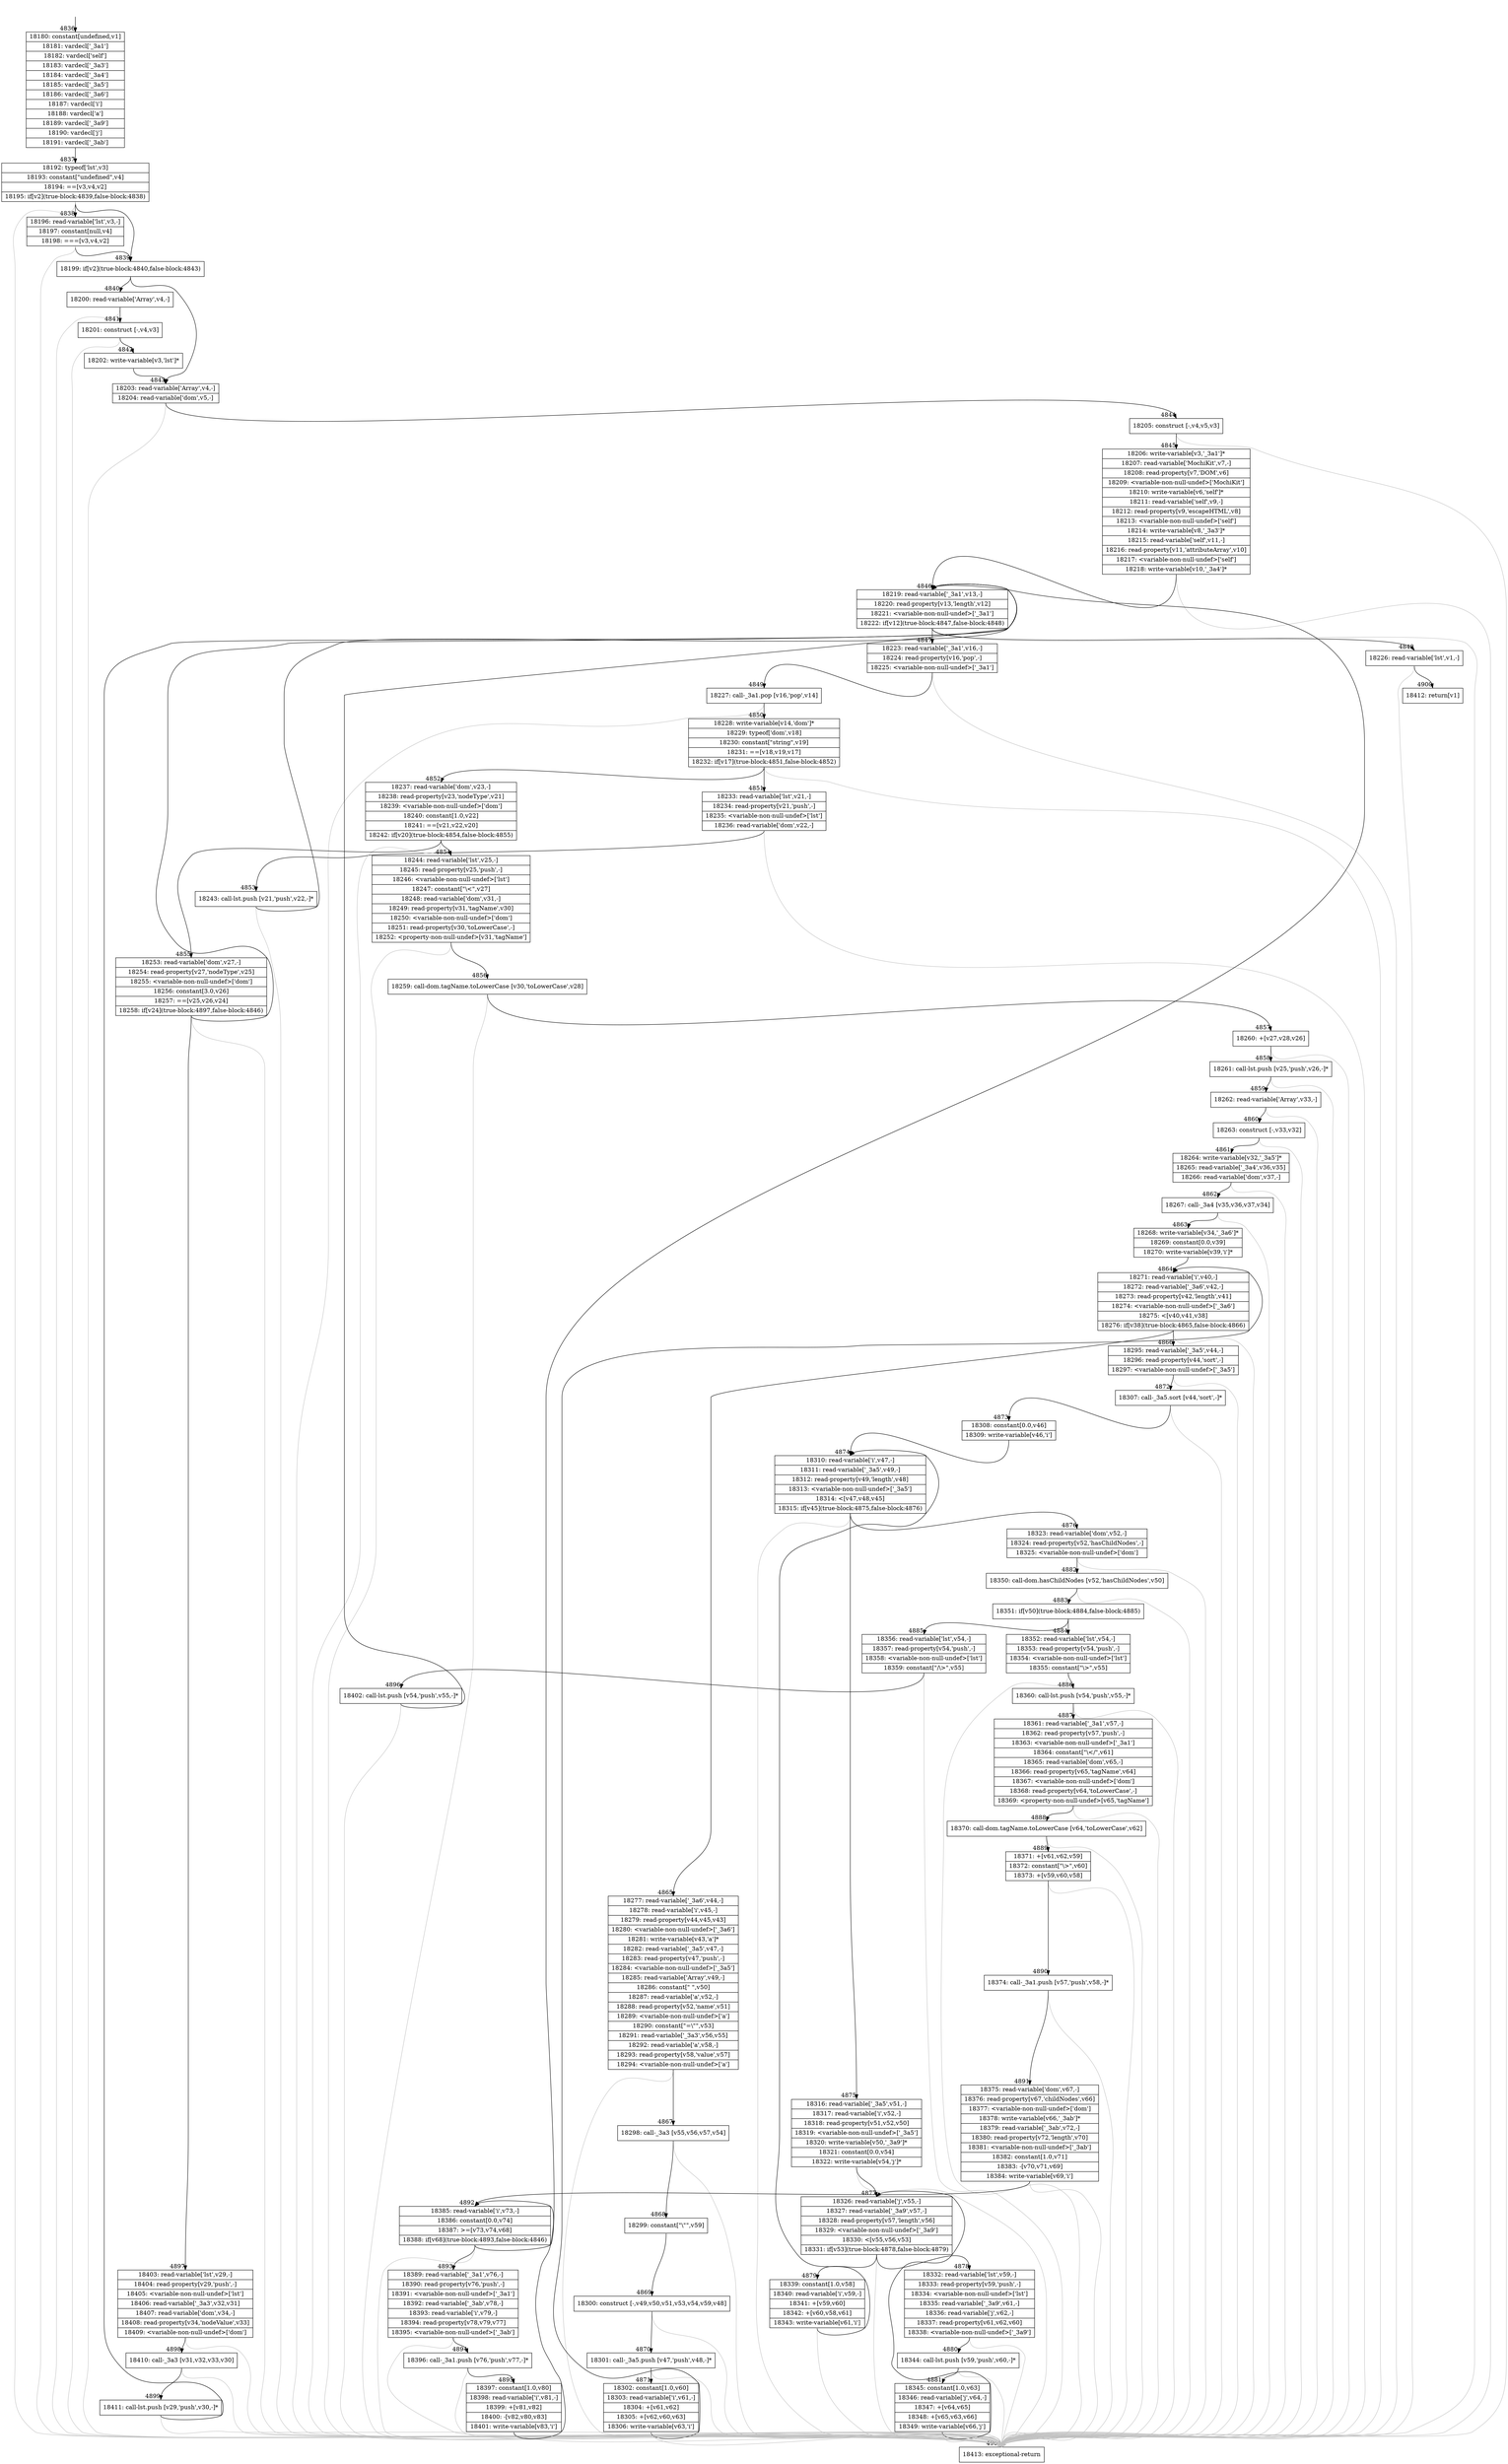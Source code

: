 digraph {
rankdir="TD"
BB_entry351[shape=none,label=""];
BB_entry351 -> BB4836 [tailport=s, headport=n, headlabel="    4836"]
BB4836 [shape=record label="{18180: constant[undefined,v1]|18181: vardecl['_3a1']|18182: vardecl['self']|18183: vardecl['_3a3']|18184: vardecl['_3a4']|18185: vardecl['_3a5']|18186: vardecl['_3a6']|18187: vardecl['i']|18188: vardecl['a']|18189: vardecl['_3a9']|18190: vardecl['j']|18191: vardecl['_3ab']}" ] 
BB4836 -> BB4837 [tailport=s, headport=n, headlabel="      4837"]
BB4837 [shape=record label="{18192: typeof['lst',v3]|18193: constant[\"undefined\",v4]|18194: ==[v3,v4,v2]|18195: if[v2](true-block:4839,false-block:4838)}" ] 
BB4837 -> BB4839 [tailport=s, headport=n, headlabel="      4839"]
BB4837 -> BB4838 [tailport=s, headport=n, headlabel="      4838"]
BB4837 -> BB4901 [tailport=s, headport=n, color=gray, headlabel="      4901"]
BB4838 [shape=record label="{18196: read-variable['lst',v3,-]|18197: constant[null,v4]|18198: ===[v3,v4,v2]}" ] 
BB4838 -> BB4839 [tailport=s, headport=n]
BB4838 -> BB4901 [tailport=s, headport=n, color=gray]
BB4839 [shape=record label="{18199: if[v2](true-block:4840,false-block:4843)}" ] 
BB4839 -> BB4840 [tailport=s, headport=n, headlabel="      4840"]
BB4839 -> BB4843 [tailport=s, headport=n, headlabel="      4843"]
BB4840 [shape=record label="{18200: read-variable['Array',v4,-]}" ] 
BB4840 -> BB4841 [tailport=s, headport=n, headlabel="      4841"]
BB4840 -> BB4901 [tailport=s, headport=n, color=gray]
BB4841 [shape=record label="{18201: construct [-,v4,v3]}" ] 
BB4841 -> BB4842 [tailport=s, headport=n, headlabel="      4842"]
BB4841 -> BB4901 [tailport=s, headport=n, color=gray]
BB4842 [shape=record label="{18202: write-variable[v3,'lst']*}" ] 
BB4842 -> BB4843 [tailport=s, headport=n]
BB4843 [shape=record label="{18203: read-variable['Array',v4,-]|18204: read-variable['dom',v5,-]}" ] 
BB4843 -> BB4844 [tailport=s, headport=n, headlabel="      4844"]
BB4843 -> BB4901 [tailport=s, headport=n, color=gray]
BB4844 [shape=record label="{18205: construct [-,v4,v5,v3]}" ] 
BB4844 -> BB4845 [tailport=s, headport=n, headlabel="      4845"]
BB4844 -> BB4901 [tailport=s, headport=n, color=gray]
BB4845 [shape=record label="{18206: write-variable[v3,'_3a1']*|18207: read-variable['MochiKit',v7,-]|18208: read-property[v7,'DOM',v6]|18209: \<variable-non-null-undef\>['MochiKit']|18210: write-variable[v6,'self']*|18211: read-variable['self',v9,-]|18212: read-property[v9,'escapeHTML',v8]|18213: \<variable-non-null-undef\>['self']|18214: write-variable[v8,'_3a3']*|18215: read-variable['self',v11,-]|18216: read-property[v11,'attributeArray',v10]|18217: \<variable-non-null-undef\>['self']|18218: write-variable[v10,'_3a4']*}" ] 
BB4845 -> BB4846 [tailport=s, headport=n, headlabel="      4846"]
BB4845 -> BB4901 [tailport=s, headport=n, color=gray]
BB4846 [shape=record label="{18219: read-variable['_3a1',v13,-]|18220: read-property[v13,'length',v12]|18221: \<variable-non-null-undef\>['_3a1']|18222: if[v12](true-block:4847,false-block:4848)}" ] 
BB4846 -> BB4847 [tailport=s, headport=n, headlabel="      4847"]
BB4846 -> BB4848 [tailport=s, headport=n, headlabel="      4848"]
BB4846 -> BB4901 [tailport=s, headport=n, color=gray]
BB4847 [shape=record label="{18223: read-variable['_3a1',v16,-]|18224: read-property[v16,'pop',-]|18225: \<variable-non-null-undef\>['_3a1']}" ] 
BB4847 -> BB4849 [tailport=s, headport=n, headlabel="      4849"]
BB4847 -> BB4901 [tailport=s, headport=n, color=gray]
BB4848 [shape=record label="{18226: read-variable['lst',v1,-]}" ] 
BB4848 -> BB4900 [tailport=s, headport=n, headlabel="      4900"]
BB4848 -> BB4901 [tailport=s, headport=n, color=gray]
BB4849 [shape=record label="{18227: call-_3a1.pop [v16,'pop',v14]}" ] 
BB4849 -> BB4850 [tailport=s, headport=n, headlabel="      4850"]
BB4849 -> BB4901 [tailport=s, headport=n, color=gray]
BB4850 [shape=record label="{18228: write-variable[v14,'dom']*|18229: typeof['dom',v18]|18230: constant[\"string\",v19]|18231: ==[v18,v19,v17]|18232: if[v17](true-block:4851,false-block:4852)}" ] 
BB4850 -> BB4851 [tailport=s, headport=n, headlabel="      4851"]
BB4850 -> BB4852 [tailport=s, headport=n, headlabel="      4852"]
BB4850 -> BB4901 [tailport=s, headport=n, color=gray]
BB4851 [shape=record label="{18233: read-variable['lst',v21,-]|18234: read-property[v21,'push',-]|18235: \<variable-non-null-undef\>['lst']|18236: read-variable['dom',v22,-]}" ] 
BB4851 -> BB4853 [tailport=s, headport=n, headlabel="      4853"]
BB4851 -> BB4901 [tailport=s, headport=n, color=gray]
BB4852 [shape=record label="{18237: read-variable['dom',v23,-]|18238: read-property[v23,'nodeType',v21]|18239: \<variable-non-null-undef\>['dom']|18240: constant[1.0,v22]|18241: ==[v21,v22,v20]|18242: if[v20](true-block:4854,false-block:4855)}" ] 
BB4852 -> BB4854 [tailport=s, headport=n, headlabel="      4854"]
BB4852 -> BB4855 [tailport=s, headport=n, headlabel="      4855"]
BB4852 -> BB4901 [tailport=s, headport=n, color=gray]
BB4853 [shape=record label="{18243: call-lst.push [v21,'push',v22,-]*}" ] 
BB4853 -> BB4846 [tailport=s, headport=n]
BB4853 -> BB4901 [tailport=s, headport=n, color=gray]
BB4854 [shape=record label="{18244: read-variable['lst',v25,-]|18245: read-property[v25,'push',-]|18246: \<variable-non-null-undef\>['lst']|18247: constant[\"\\\<\",v27]|18248: read-variable['dom',v31,-]|18249: read-property[v31,'tagName',v30]|18250: \<variable-non-null-undef\>['dom']|18251: read-property[v30,'toLowerCase',-]|18252: \<property-non-null-undef\>[v31,'tagName']}" ] 
BB4854 -> BB4856 [tailport=s, headport=n, headlabel="      4856"]
BB4854 -> BB4901 [tailport=s, headport=n, color=gray]
BB4855 [shape=record label="{18253: read-variable['dom',v27,-]|18254: read-property[v27,'nodeType',v25]|18255: \<variable-non-null-undef\>['dom']|18256: constant[3.0,v26]|18257: ==[v25,v26,v24]|18258: if[v24](true-block:4897,false-block:4846)}" ] 
BB4855 -> BB4897 [tailport=s, headport=n, headlabel="      4897"]
BB4855 -> BB4846 [tailport=s, headport=n]
BB4855 -> BB4901 [tailport=s, headport=n, color=gray]
BB4856 [shape=record label="{18259: call-dom.tagName.toLowerCase [v30,'toLowerCase',v28]}" ] 
BB4856 -> BB4857 [tailport=s, headport=n, headlabel="      4857"]
BB4856 -> BB4901 [tailport=s, headport=n, color=gray]
BB4857 [shape=record label="{18260: +[v27,v28,v26]}" ] 
BB4857 -> BB4858 [tailport=s, headport=n, headlabel="      4858"]
BB4857 -> BB4901 [tailport=s, headport=n, color=gray]
BB4858 [shape=record label="{18261: call-lst.push [v25,'push',v26,-]*}" ] 
BB4858 -> BB4859 [tailport=s, headport=n, headlabel="      4859"]
BB4858 -> BB4901 [tailport=s, headport=n, color=gray]
BB4859 [shape=record label="{18262: read-variable['Array',v33,-]}" ] 
BB4859 -> BB4860 [tailport=s, headport=n, headlabel="      4860"]
BB4859 -> BB4901 [tailport=s, headport=n, color=gray]
BB4860 [shape=record label="{18263: construct [-,v33,v32]}" ] 
BB4860 -> BB4861 [tailport=s, headport=n, headlabel="      4861"]
BB4860 -> BB4901 [tailport=s, headport=n, color=gray]
BB4861 [shape=record label="{18264: write-variable[v32,'_3a5']*|18265: read-variable['_3a4',v36,v35]|18266: read-variable['dom',v37,-]}" ] 
BB4861 -> BB4862 [tailport=s, headport=n, headlabel="      4862"]
BB4861 -> BB4901 [tailport=s, headport=n, color=gray]
BB4862 [shape=record label="{18267: call-_3a4 [v35,v36,v37,v34]}" ] 
BB4862 -> BB4863 [tailport=s, headport=n, headlabel="      4863"]
BB4862 -> BB4901 [tailport=s, headport=n, color=gray]
BB4863 [shape=record label="{18268: write-variable[v34,'_3a6']*|18269: constant[0.0,v39]|18270: write-variable[v39,'i']*}" ] 
BB4863 -> BB4864 [tailport=s, headport=n, headlabel="      4864"]
BB4864 [shape=record label="{18271: read-variable['i',v40,-]|18272: read-variable['_3a6',v42,-]|18273: read-property[v42,'length',v41]|18274: \<variable-non-null-undef\>['_3a6']|18275: \<[v40,v41,v38]|18276: if[v38](true-block:4865,false-block:4866)}" ] 
BB4864 -> BB4865 [tailport=s, headport=n, headlabel="      4865"]
BB4864 -> BB4866 [tailport=s, headport=n, headlabel="      4866"]
BB4864 -> BB4901 [tailport=s, headport=n, color=gray]
BB4865 [shape=record label="{18277: read-variable['_3a6',v44,-]|18278: read-variable['i',v45,-]|18279: read-property[v44,v45,v43]|18280: \<variable-non-null-undef\>['_3a6']|18281: write-variable[v43,'a']*|18282: read-variable['_3a5',v47,-]|18283: read-property[v47,'push',-]|18284: \<variable-non-null-undef\>['_3a5']|18285: read-variable['Array',v49,-]|18286: constant[\" \",v50]|18287: read-variable['a',v52,-]|18288: read-property[v52,'name',v51]|18289: \<variable-non-null-undef\>['a']|18290: constant[\"=\\\"\",v53]|18291: read-variable['_3a3',v56,v55]|18292: read-variable['a',v58,-]|18293: read-property[v58,'value',v57]|18294: \<variable-non-null-undef\>['a']}" ] 
BB4865 -> BB4867 [tailport=s, headport=n, headlabel="      4867"]
BB4865 -> BB4901 [tailport=s, headport=n, color=gray]
BB4866 [shape=record label="{18295: read-variable['_3a5',v44,-]|18296: read-property[v44,'sort',-]|18297: \<variable-non-null-undef\>['_3a5']}" ] 
BB4866 -> BB4872 [tailport=s, headport=n, headlabel="      4872"]
BB4866 -> BB4901 [tailport=s, headport=n, color=gray]
BB4867 [shape=record label="{18298: call-_3a3 [v55,v56,v57,v54]}" ] 
BB4867 -> BB4868 [tailport=s, headport=n, headlabel="      4868"]
BB4867 -> BB4901 [tailport=s, headport=n, color=gray]
BB4868 [shape=record label="{18299: constant[\"\\\"\",v59]}" ] 
BB4868 -> BB4869 [tailport=s, headport=n, headlabel="      4869"]
BB4869 [shape=record label="{18300: construct [-,v49,v50,v51,v53,v54,v59,v48]}" ] 
BB4869 -> BB4870 [tailport=s, headport=n, headlabel="      4870"]
BB4869 -> BB4901 [tailport=s, headport=n, color=gray]
BB4870 [shape=record label="{18301: call-_3a5.push [v47,'push',v48,-]*}" ] 
BB4870 -> BB4871 [tailport=s, headport=n, headlabel="      4871"]
BB4870 -> BB4901 [tailport=s, headport=n, color=gray]
BB4871 [shape=record label="{18302: constant[1.0,v60]|18303: read-variable['i',v61,-]|18304: +[v61,v62]|18305: +[v62,v60,v63]|18306: write-variable[v63,'i']}" ] 
BB4871 -> BB4864 [tailport=s, headport=n]
BB4871 -> BB4901 [tailport=s, headport=n, color=gray]
BB4872 [shape=record label="{18307: call-_3a5.sort [v44,'sort',-]*}" ] 
BB4872 -> BB4873 [tailport=s, headport=n, headlabel="      4873"]
BB4872 -> BB4901 [tailport=s, headport=n, color=gray]
BB4873 [shape=record label="{18308: constant[0.0,v46]|18309: write-variable[v46,'i']}" ] 
BB4873 -> BB4874 [tailport=s, headport=n, headlabel="      4874"]
BB4874 [shape=record label="{18310: read-variable['i',v47,-]|18311: read-variable['_3a5',v49,-]|18312: read-property[v49,'length',v48]|18313: \<variable-non-null-undef\>['_3a5']|18314: \<[v47,v48,v45]|18315: if[v45](true-block:4875,false-block:4876)}" ] 
BB4874 -> BB4875 [tailport=s, headport=n, headlabel="      4875"]
BB4874 -> BB4876 [tailport=s, headport=n, headlabel="      4876"]
BB4874 -> BB4901 [tailport=s, headport=n, color=gray]
BB4875 [shape=record label="{18316: read-variable['_3a5',v51,-]|18317: read-variable['i',v52,-]|18318: read-property[v51,v52,v50]|18319: \<variable-non-null-undef\>['_3a5']|18320: write-variable[v50,'_3a9']*|18321: constant[0.0,v54]|18322: write-variable[v54,'j']*}" ] 
BB4875 -> BB4877 [tailport=s, headport=n, headlabel="      4877"]
BB4875 -> BB4901 [tailport=s, headport=n, color=gray]
BB4876 [shape=record label="{18323: read-variable['dom',v52,-]|18324: read-property[v52,'hasChildNodes',-]|18325: \<variable-non-null-undef\>['dom']}" ] 
BB4876 -> BB4882 [tailport=s, headport=n, headlabel="      4882"]
BB4876 -> BB4901 [tailport=s, headport=n, color=gray]
BB4877 [shape=record label="{18326: read-variable['j',v55,-]|18327: read-variable['_3a9',v57,-]|18328: read-property[v57,'length',v56]|18329: \<variable-non-null-undef\>['_3a9']|18330: \<[v55,v56,v53]|18331: if[v53](true-block:4878,false-block:4879)}" ] 
BB4877 -> BB4878 [tailport=s, headport=n, headlabel="      4878"]
BB4877 -> BB4879 [tailport=s, headport=n, headlabel="      4879"]
BB4877 -> BB4901 [tailport=s, headport=n, color=gray]
BB4878 [shape=record label="{18332: read-variable['lst',v59,-]|18333: read-property[v59,'push',-]|18334: \<variable-non-null-undef\>['lst']|18335: read-variable['_3a9',v61,-]|18336: read-variable['j',v62,-]|18337: read-property[v61,v62,v60]|18338: \<variable-non-null-undef\>['_3a9']}" ] 
BB4878 -> BB4880 [tailport=s, headport=n, headlabel="      4880"]
BB4878 -> BB4901 [tailport=s, headport=n, color=gray]
BB4879 [shape=record label="{18339: constant[1.0,v58]|18340: read-variable['i',v59,-]|18341: +[v59,v60]|18342: +[v60,v58,v61]|18343: write-variable[v61,'i']}" ] 
BB4879 -> BB4874 [tailport=s, headport=n]
BB4879 -> BB4901 [tailport=s, headport=n, color=gray]
BB4880 [shape=record label="{18344: call-lst.push [v59,'push',v60,-]*}" ] 
BB4880 -> BB4881 [tailport=s, headport=n, headlabel="      4881"]
BB4880 -> BB4901 [tailport=s, headport=n, color=gray]
BB4881 [shape=record label="{18345: constant[1.0,v63]|18346: read-variable['j',v64,-]|18347: +[v64,v65]|18348: +[v65,v63,v66]|18349: write-variable[v66,'j']}" ] 
BB4881 -> BB4877 [tailport=s, headport=n]
BB4881 -> BB4901 [tailport=s, headport=n, color=gray]
BB4882 [shape=record label="{18350: call-dom.hasChildNodes [v52,'hasChildNodes',v50]}" ] 
BB4882 -> BB4883 [tailport=s, headport=n, headlabel="      4883"]
BB4882 -> BB4901 [tailport=s, headport=n, color=gray]
BB4883 [shape=record label="{18351: if[v50](true-block:4884,false-block:4885)}" ] 
BB4883 -> BB4884 [tailport=s, headport=n, headlabel="      4884"]
BB4883 -> BB4885 [tailport=s, headport=n, headlabel="      4885"]
BB4884 [shape=record label="{18352: read-variable['lst',v54,-]|18353: read-property[v54,'push',-]|18354: \<variable-non-null-undef\>['lst']|18355: constant[\"\\\>\",v55]}" ] 
BB4884 -> BB4886 [tailport=s, headport=n, headlabel="      4886"]
BB4884 -> BB4901 [tailport=s, headport=n, color=gray]
BB4885 [shape=record label="{18356: read-variable['lst',v54,-]|18357: read-property[v54,'push',-]|18358: \<variable-non-null-undef\>['lst']|18359: constant[\"/\\\>\",v55]}" ] 
BB4885 -> BB4896 [tailport=s, headport=n, headlabel="      4896"]
BB4885 -> BB4901 [tailport=s, headport=n, color=gray]
BB4886 [shape=record label="{18360: call-lst.push [v54,'push',v55,-]*}" ] 
BB4886 -> BB4887 [tailport=s, headport=n, headlabel="      4887"]
BB4886 -> BB4901 [tailport=s, headport=n, color=gray]
BB4887 [shape=record label="{18361: read-variable['_3a1',v57,-]|18362: read-property[v57,'push',-]|18363: \<variable-non-null-undef\>['_3a1']|18364: constant[\"\\\</\",v61]|18365: read-variable['dom',v65,-]|18366: read-property[v65,'tagName',v64]|18367: \<variable-non-null-undef\>['dom']|18368: read-property[v64,'toLowerCase',-]|18369: \<property-non-null-undef\>[v65,'tagName']}" ] 
BB4887 -> BB4888 [tailport=s, headport=n, headlabel="      4888"]
BB4887 -> BB4901 [tailport=s, headport=n, color=gray]
BB4888 [shape=record label="{18370: call-dom.tagName.toLowerCase [v64,'toLowerCase',v62]}" ] 
BB4888 -> BB4889 [tailport=s, headport=n, headlabel="      4889"]
BB4888 -> BB4901 [tailport=s, headport=n, color=gray]
BB4889 [shape=record label="{18371: +[v61,v62,v59]|18372: constant[\"\\\>\",v60]|18373: +[v59,v60,v58]}" ] 
BB4889 -> BB4890 [tailport=s, headport=n, headlabel="      4890"]
BB4889 -> BB4901 [tailport=s, headport=n, color=gray]
BB4890 [shape=record label="{18374: call-_3a1.push [v57,'push',v58,-]*}" ] 
BB4890 -> BB4891 [tailport=s, headport=n, headlabel="      4891"]
BB4890 -> BB4901 [tailport=s, headport=n, color=gray]
BB4891 [shape=record label="{18375: read-variable['dom',v67,-]|18376: read-property[v67,'childNodes',v66]|18377: \<variable-non-null-undef\>['dom']|18378: write-variable[v66,'_3ab']*|18379: read-variable['_3ab',v72,-]|18380: read-property[v72,'length',v70]|18381: \<variable-non-null-undef\>['_3ab']|18382: constant[1.0,v71]|18383: -[v70,v71,v69]|18384: write-variable[v69,'i']}" ] 
BB4891 -> BB4892 [tailport=s, headport=n, headlabel="      4892"]
BB4891 -> BB4901 [tailport=s, headport=n, color=gray]
BB4892 [shape=record label="{18385: read-variable['i',v73,-]|18386: constant[0.0,v74]|18387: \>=[v73,v74,v68]|18388: if[v68](true-block:4893,false-block:4846)}" ] 
BB4892 -> BB4893 [tailport=s, headport=n, headlabel="      4893"]
BB4892 -> BB4846 [tailport=s, headport=n]
BB4892 -> BB4901 [tailport=s, headport=n, color=gray]
BB4893 [shape=record label="{18389: read-variable['_3a1',v76,-]|18390: read-property[v76,'push',-]|18391: \<variable-non-null-undef\>['_3a1']|18392: read-variable['_3ab',v78,-]|18393: read-variable['i',v79,-]|18394: read-property[v78,v79,v77]|18395: \<variable-non-null-undef\>['_3ab']}" ] 
BB4893 -> BB4894 [tailport=s, headport=n, headlabel="      4894"]
BB4893 -> BB4901 [tailport=s, headport=n, color=gray]
BB4894 [shape=record label="{18396: call-_3a1.push [v76,'push',v77,-]*}" ] 
BB4894 -> BB4895 [tailport=s, headport=n, headlabel="      4895"]
BB4894 -> BB4901 [tailport=s, headport=n, color=gray]
BB4895 [shape=record label="{18397: constant[1.0,v80]|18398: read-variable['i',v81,-]|18399: +[v81,v82]|18400: -[v82,v80,v83]|18401: write-variable[v83,'i']}" ] 
BB4895 -> BB4892 [tailport=s, headport=n]
BB4895 -> BB4901 [tailport=s, headport=n, color=gray]
BB4896 [shape=record label="{18402: call-lst.push [v54,'push',v55,-]*}" ] 
BB4896 -> BB4846 [tailport=s, headport=n]
BB4896 -> BB4901 [tailport=s, headport=n, color=gray]
BB4897 [shape=record label="{18403: read-variable['lst',v29,-]|18404: read-property[v29,'push',-]|18405: \<variable-non-null-undef\>['lst']|18406: read-variable['_3a3',v32,v31]|18407: read-variable['dom',v34,-]|18408: read-property[v34,'nodeValue',v33]|18409: \<variable-non-null-undef\>['dom']}" ] 
BB4897 -> BB4898 [tailport=s, headport=n, headlabel="      4898"]
BB4897 -> BB4901 [tailport=s, headport=n, color=gray]
BB4898 [shape=record label="{18410: call-_3a3 [v31,v32,v33,v30]}" ] 
BB4898 -> BB4899 [tailport=s, headport=n, headlabel="      4899"]
BB4898 -> BB4901 [tailport=s, headport=n, color=gray]
BB4899 [shape=record label="{18411: call-lst.push [v29,'push',v30,-]*}" ] 
BB4899 -> BB4846 [tailport=s, headport=n]
BB4899 -> BB4901 [tailport=s, headport=n, color=gray]
BB4900 [shape=record label="{18412: return[v1]}" ] 
BB4901 [shape=record label="{18413: exceptional-return}" ] 
//#$~ 3407
}
